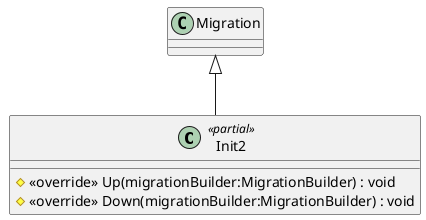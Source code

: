 @startuml
class Init2 <<partial>> {
    # <<override>> Up(migrationBuilder:MigrationBuilder) : void
    # <<override>> Down(migrationBuilder:MigrationBuilder) : void
}
Migration <|-- Init2
@enduml
